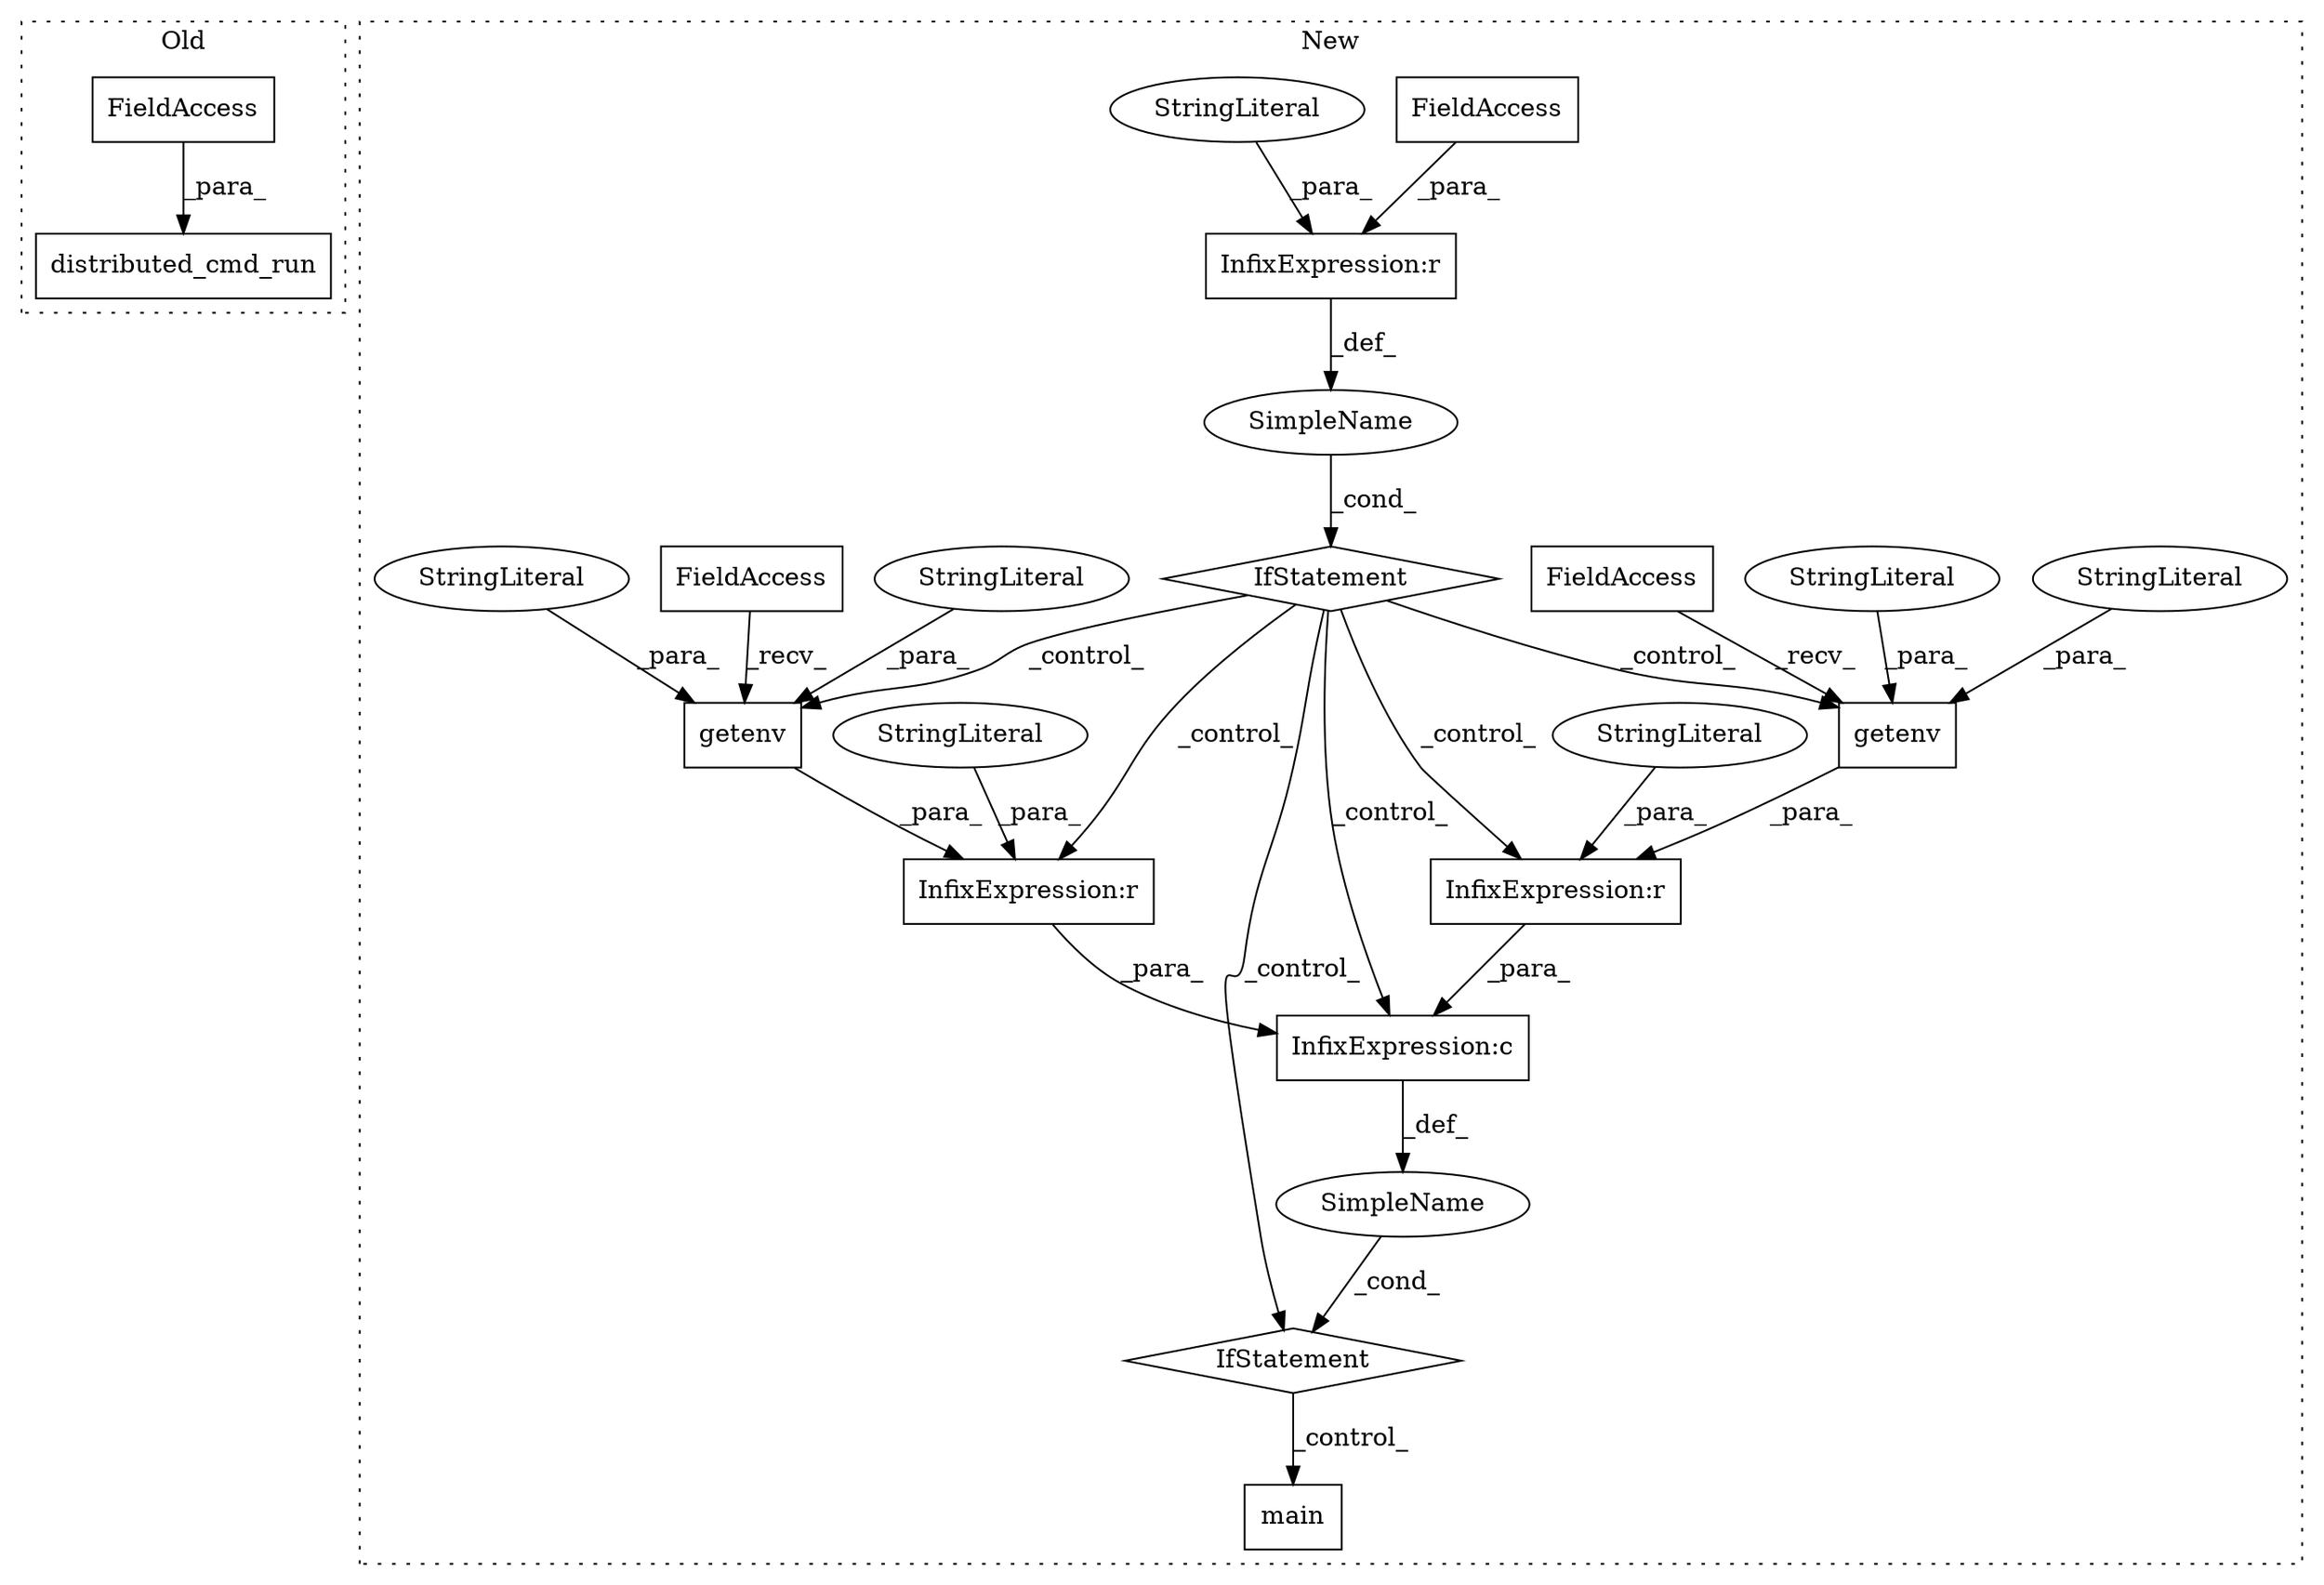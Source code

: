digraph G {
subgraph cluster0 {
1 [label="distributed_cmd_run" a="32" s="1186,1211" l="20,1" shape="box"];
10 [label="FieldAccess" a="22" s="1206" l="5" shape="box"];
label = "Old";
style="dotted";
}
subgraph cluster1 {
2 [label="IfStatement" a="25" s="1276,1351" l="4,2" shape="diamond"];
3 [label="SimpleName" a="42" s="" l="" shape="ellipse"];
4 [label="InfixExpression:c" a="27" s="1314" l="4" shape="box"];
5 [label="InfixExpression:r" a="27" s="1343" l="4" shape="box"];
6 [label="InfixExpression:r" a="27" s="1306" l="4" shape="box"];
7 [label="InfixExpression:r" a="27" s="1252" l="4" shape="box"];
8 [label="SimpleName" a="42" s="" l="" shape="ellipse"];
9 [label="main" a="32" s="1363" l="6" shape="box"];
11 [label="FieldAccess" a="22" s="1244" l="8" shape="box"];
12 [label="IfStatement" a="25" s="1240,1266" l="4,2" shape="diamond"];
13 [label="StringLiteral" a="45" s="1256" l="10" shape="ellipse"];
14 [label="StringLiteral" a="45" s="1347" l="3" shape="ellipse"];
15 [label="StringLiteral" a="45" s="1310" l="3" shape="ellipse"];
16 [label="getenv" a="32" s="1284,1305" l="7,1" shape="box"];
17 [label="StringLiteral" a="45" s="1302" l="3" shape="ellipse"];
18 [label="StringLiteral" a="45" s="1291" l="10" shape="ellipse"];
19 [label="getenv" a="32" s="1322,1342" l="7,1" shape="box"];
20 [label="StringLiteral" a="45" s="1339" l="3" shape="ellipse"];
21 [label="StringLiteral" a="45" s="1329" l="9" shape="ellipse"];
22 [label="FieldAccess" a="22" s="1281" l="2" shape="box"];
23 [label="FieldAccess" a="22" s="1319" l="2" shape="box"];
label = "New";
style="dotted";
}
2 -> 9 [label="_control_"];
3 -> 12 [label="_cond_"];
4 -> 8 [label="_def_"];
5 -> 4 [label="_para_"];
6 -> 4 [label="_para_"];
7 -> 3 [label="_def_"];
8 -> 2 [label="_cond_"];
10 -> 1 [label="_para_"];
11 -> 7 [label="_para_"];
12 -> 4 [label="_control_"];
12 -> 16 [label="_control_"];
12 -> 19 [label="_control_"];
12 -> 2 [label="_control_"];
12 -> 6 [label="_control_"];
12 -> 5 [label="_control_"];
13 -> 7 [label="_para_"];
14 -> 5 [label="_para_"];
15 -> 6 [label="_para_"];
16 -> 6 [label="_para_"];
17 -> 16 [label="_para_"];
18 -> 16 [label="_para_"];
19 -> 5 [label="_para_"];
20 -> 19 [label="_para_"];
21 -> 19 [label="_para_"];
22 -> 16 [label="_recv_"];
23 -> 19 [label="_recv_"];
}